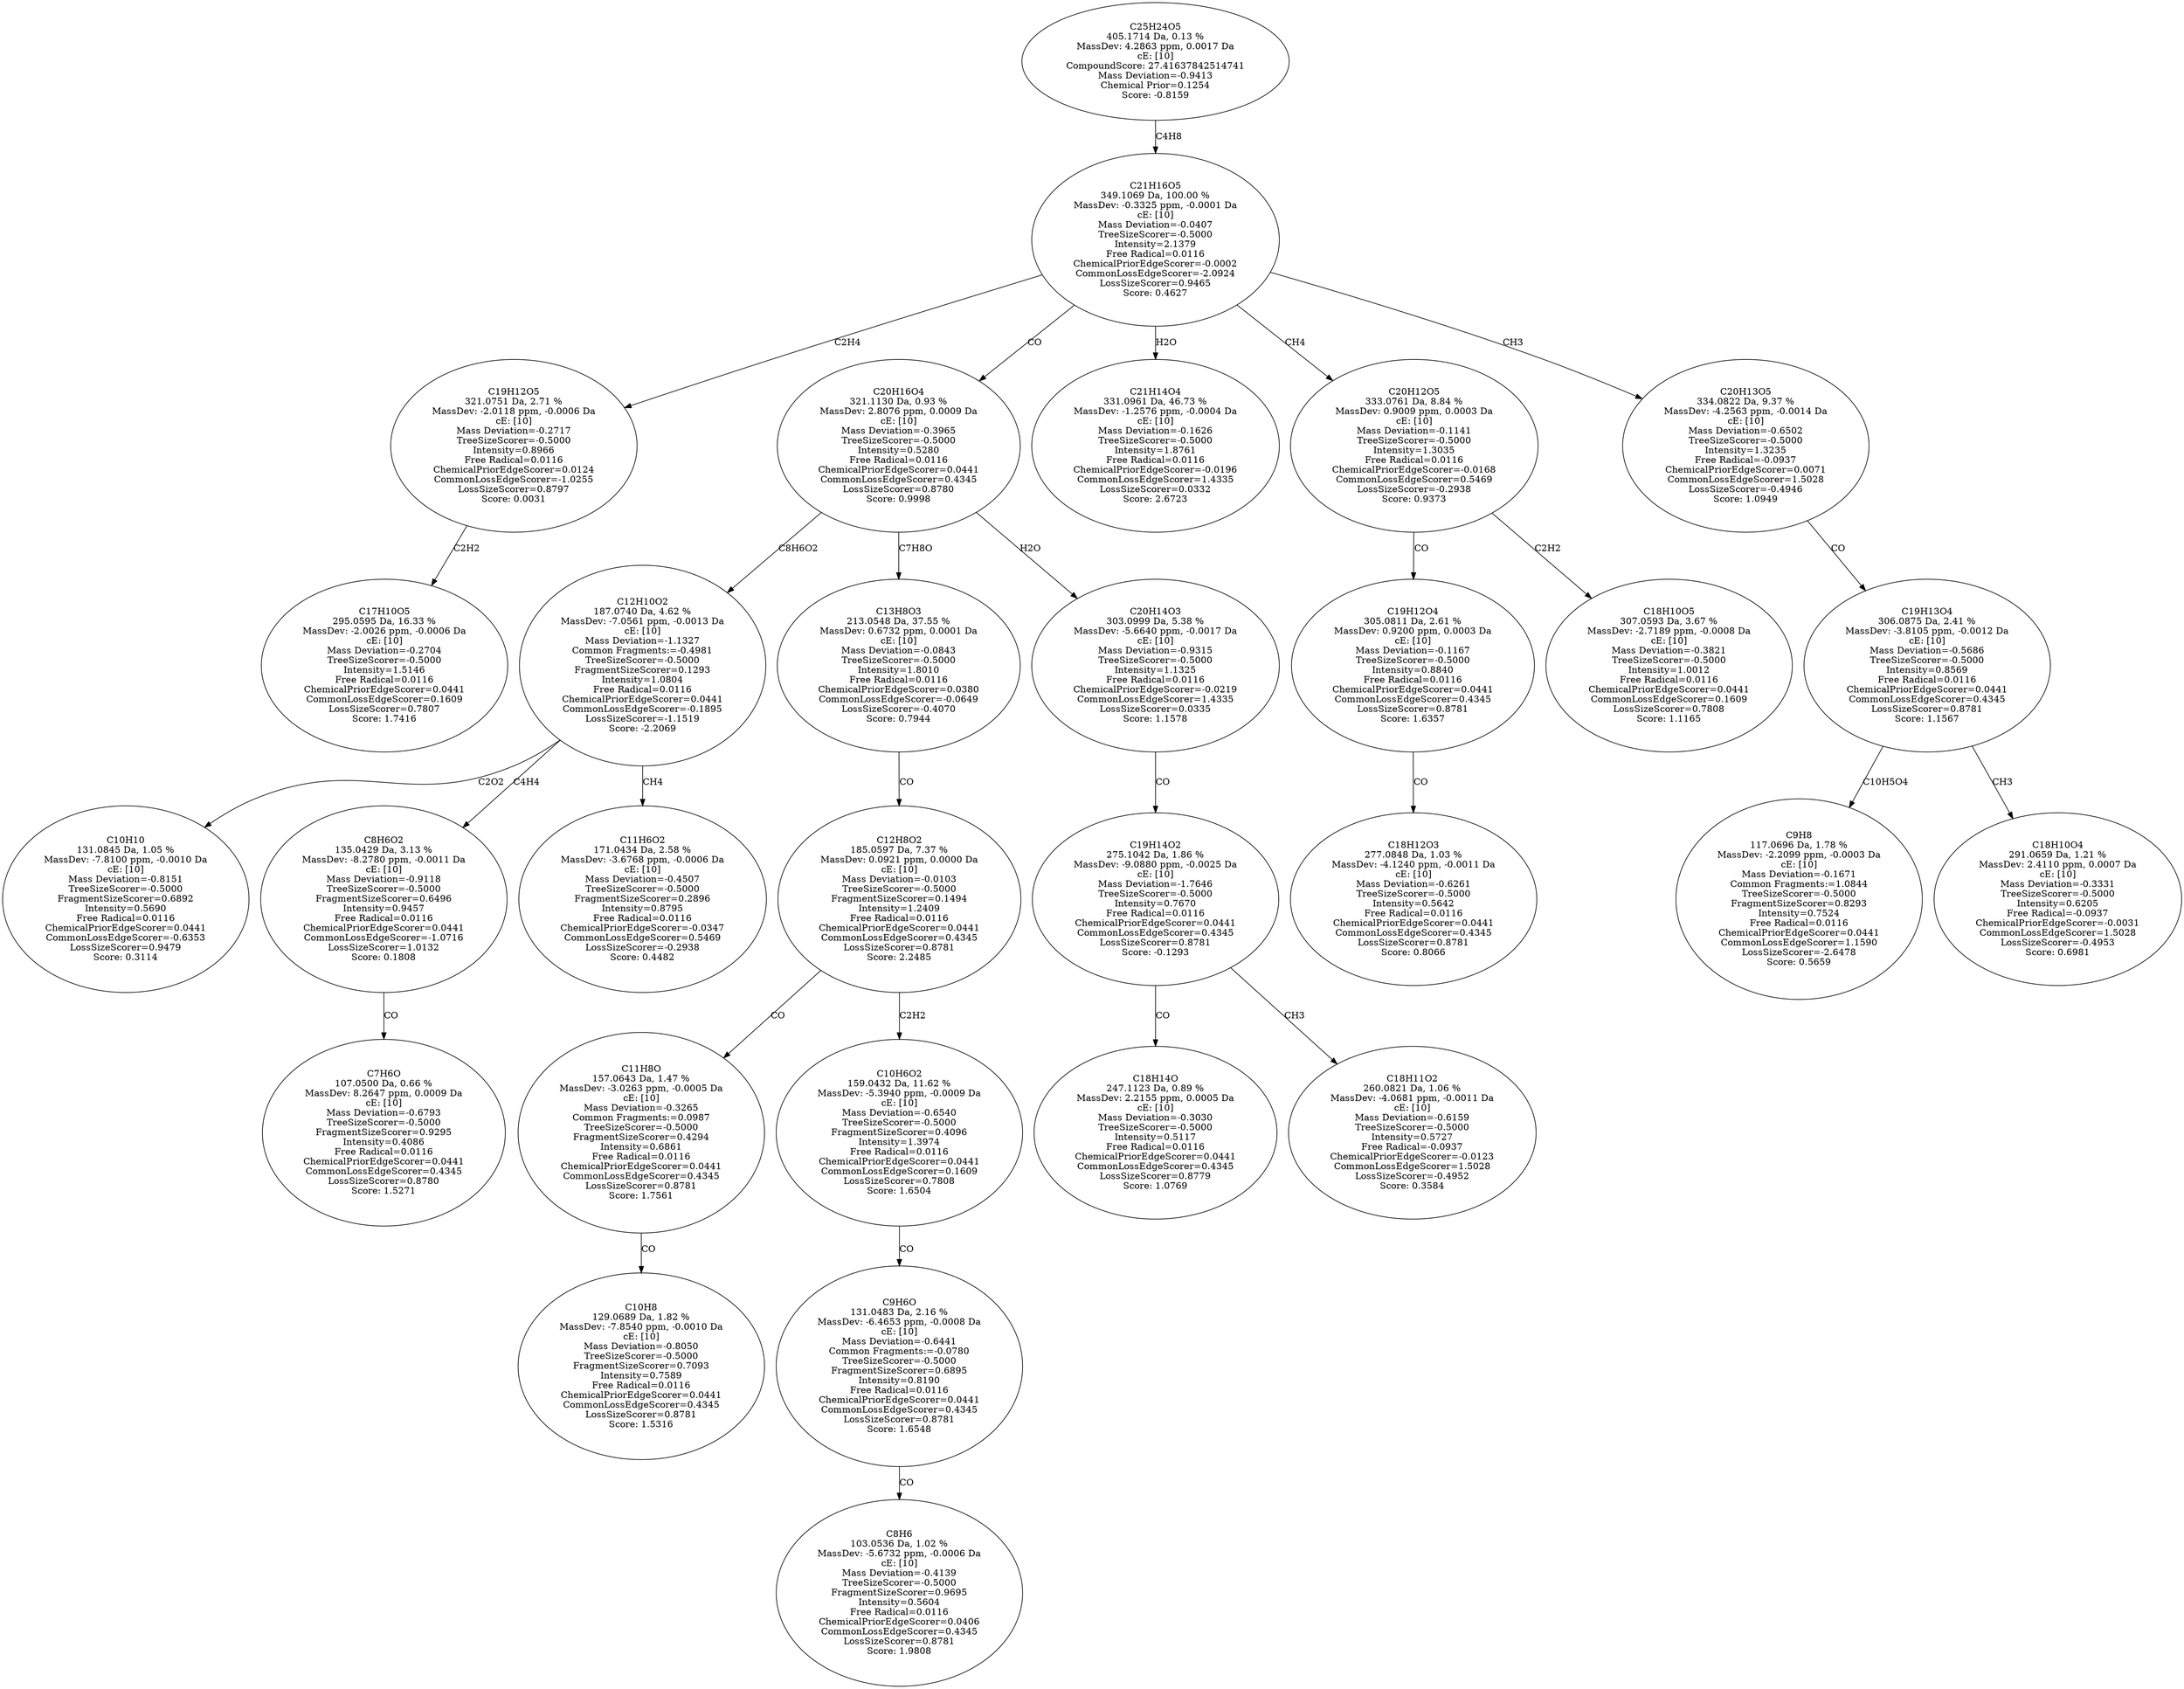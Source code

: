 strict digraph {
v1 [label="C17H10O5\n295.0595 Da, 16.33 %\nMassDev: -2.0026 ppm, -0.0006 Da\ncE: [10]\nMass Deviation=-0.2704\nTreeSizeScorer=-0.5000\nIntensity=1.5146\nFree Radical=0.0116\nChemicalPriorEdgeScorer=0.0441\nCommonLossEdgeScorer=0.1609\nLossSizeScorer=0.7807\nScore: 1.7416"];
v2 [label="C19H12O5\n321.0751 Da, 2.71 %\nMassDev: -2.0118 ppm, -0.0006 Da\ncE: [10]\nMass Deviation=-0.2717\nTreeSizeScorer=-0.5000\nIntensity=0.8966\nFree Radical=0.0116\nChemicalPriorEdgeScorer=0.0124\nCommonLossEdgeScorer=-1.0255\nLossSizeScorer=0.8797\nScore: 0.0031"];
v3 [label="C10H10\n131.0845 Da, 1.05 %\nMassDev: -7.8100 ppm, -0.0010 Da\ncE: [10]\nMass Deviation=-0.8151\nTreeSizeScorer=-0.5000\nFragmentSizeScorer=0.6892\nIntensity=0.5690\nFree Radical=0.0116\nChemicalPriorEdgeScorer=0.0441\nCommonLossEdgeScorer=-0.6353\nLossSizeScorer=0.9479\nScore: 0.3114"];
v4 [label="C7H6O\n107.0500 Da, 0.66 %\nMassDev: 8.2647 ppm, 0.0009 Da\ncE: [10]\nMass Deviation=-0.6793\nTreeSizeScorer=-0.5000\nFragmentSizeScorer=0.9295\nIntensity=0.4086\nFree Radical=0.0116\nChemicalPriorEdgeScorer=0.0441\nCommonLossEdgeScorer=0.4345\nLossSizeScorer=0.8780\nScore: 1.5271"];
v5 [label="C8H6O2\n135.0429 Da, 3.13 %\nMassDev: -8.2780 ppm, -0.0011 Da\ncE: [10]\nMass Deviation=-0.9118\nTreeSizeScorer=-0.5000\nFragmentSizeScorer=0.6496\nIntensity=0.9457\nFree Radical=0.0116\nChemicalPriorEdgeScorer=0.0441\nCommonLossEdgeScorer=-1.0716\nLossSizeScorer=1.0132\nScore: 0.1808"];
v6 [label="C11H6O2\n171.0434 Da, 2.58 %\nMassDev: -3.6768 ppm, -0.0006 Da\ncE: [10]\nMass Deviation=-0.4507\nTreeSizeScorer=-0.5000\nFragmentSizeScorer=0.2896\nIntensity=0.8795\nFree Radical=0.0116\nChemicalPriorEdgeScorer=-0.0347\nCommonLossEdgeScorer=0.5469\nLossSizeScorer=-0.2938\nScore: 0.4482"];
v7 [label="C12H10O2\n187.0740 Da, 4.62 %\nMassDev: -7.0561 ppm, -0.0013 Da\ncE: [10]\nMass Deviation=-1.1327\nCommon Fragments:=-0.4981\nTreeSizeScorer=-0.5000\nFragmentSizeScorer=0.1293\nIntensity=1.0804\nFree Radical=0.0116\nChemicalPriorEdgeScorer=0.0441\nCommonLossEdgeScorer=-0.1895\nLossSizeScorer=-1.1519\nScore: -2.2069"];
v8 [label="C10H8\n129.0689 Da, 1.82 %\nMassDev: -7.8540 ppm, -0.0010 Da\ncE: [10]\nMass Deviation=-0.8050\nTreeSizeScorer=-0.5000\nFragmentSizeScorer=0.7093\nIntensity=0.7589\nFree Radical=0.0116\nChemicalPriorEdgeScorer=0.0441\nCommonLossEdgeScorer=0.4345\nLossSizeScorer=0.8781\nScore: 1.5316"];
v9 [label="C11H8O\n157.0643 Da, 1.47 %\nMassDev: -3.0263 ppm, -0.0005 Da\ncE: [10]\nMass Deviation=-0.3265\nCommon Fragments:=0.0987\nTreeSizeScorer=-0.5000\nFragmentSizeScorer=0.4294\nIntensity=0.6861\nFree Radical=0.0116\nChemicalPriorEdgeScorer=0.0441\nCommonLossEdgeScorer=0.4345\nLossSizeScorer=0.8781\nScore: 1.7561"];
v10 [label="C8H6\n103.0536 Da, 1.02 %\nMassDev: -5.6732 ppm, -0.0006 Da\ncE: [10]\nMass Deviation=-0.4139\nTreeSizeScorer=-0.5000\nFragmentSizeScorer=0.9695\nIntensity=0.5604\nFree Radical=0.0116\nChemicalPriorEdgeScorer=0.0406\nCommonLossEdgeScorer=0.4345\nLossSizeScorer=0.8781\nScore: 1.9808"];
v11 [label="C9H6O\n131.0483 Da, 2.16 %\nMassDev: -6.4653 ppm, -0.0008 Da\ncE: [10]\nMass Deviation=-0.6441\nCommon Fragments:=-0.0780\nTreeSizeScorer=-0.5000\nFragmentSizeScorer=0.6895\nIntensity=0.8190\nFree Radical=0.0116\nChemicalPriorEdgeScorer=0.0441\nCommonLossEdgeScorer=0.4345\nLossSizeScorer=0.8781\nScore: 1.6548"];
v12 [label="C10H6O2\n159.0432 Da, 11.62 %\nMassDev: -5.3940 ppm, -0.0009 Da\ncE: [10]\nMass Deviation=-0.6540\nTreeSizeScorer=-0.5000\nFragmentSizeScorer=0.4096\nIntensity=1.3974\nFree Radical=0.0116\nChemicalPriorEdgeScorer=0.0441\nCommonLossEdgeScorer=0.1609\nLossSizeScorer=0.7808\nScore: 1.6504"];
v13 [label="C12H8O2\n185.0597 Da, 7.37 %\nMassDev: 0.0921 ppm, 0.0000 Da\ncE: [10]\nMass Deviation=-0.0103\nTreeSizeScorer=-0.5000\nFragmentSizeScorer=0.1494\nIntensity=1.2409\nFree Radical=0.0116\nChemicalPriorEdgeScorer=0.0441\nCommonLossEdgeScorer=0.4345\nLossSizeScorer=0.8781\nScore: 2.2485"];
v14 [label="C13H8O3\n213.0548 Da, 37.55 %\nMassDev: 0.6732 ppm, 0.0001 Da\ncE: [10]\nMass Deviation=-0.0843\nTreeSizeScorer=-0.5000\nIntensity=1.8010\nFree Radical=0.0116\nChemicalPriorEdgeScorer=0.0380\nCommonLossEdgeScorer=-0.0649\nLossSizeScorer=-0.4070\nScore: 0.7944"];
v15 [label="C18H14O\n247.1123 Da, 0.89 %\nMassDev: 2.2155 ppm, 0.0005 Da\ncE: [10]\nMass Deviation=-0.3030\nTreeSizeScorer=-0.5000\nIntensity=0.5117\nFree Radical=0.0116\nChemicalPriorEdgeScorer=0.0441\nCommonLossEdgeScorer=0.4345\nLossSizeScorer=0.8779\nScore: 1.0769"];
v16 [label="C18H11O2\n260.0821 Da, 1.06 %\nMassDev: -4.0681 ppm, -0.0011 Da\ncE: [10]\nMass Deviation=-0.6159\nTreeSizeScorer=-0.5000\nIntensity=0.5727\nFree Radical=-0.0937\nChemicalPriorEdgeScorer=-0.0123\nCommonLossEdgeScorer=1.5028\nLossSizeScorer=-0.4952\nScore: 0.3584"];
v17 [label="C19H14O2\n275.1042 Da, 1.86 %\nMassDev: -9.0880 ppm, -0.0025 Da\ncE: [10]\nMass Deviation=-1.7646\nTreeSizeScorer=-0.5000\nIntensity=0.7670\nFree Radical=0.0116\nChemicalPriorEdgeScorer=0.0441\nCommonLossEdgeScorer=0.4345\nLossSizeScorer=0.8781\nScore: -0.1293"];
v18 [label="C20H14O3\n303.0999 Da, 5.38 %\nMassDev: -5.6640 ppm, -0.0017 Da\ncE: [10]\nMass Deviation=-0.9315\nTreeSizeScorer=-0.5000\nIntensity=1.1325\nFree Radical=0.0116\nChemicalPriorEdgeScorer=-0.0219\nCommonLossEdgeScorer=1.4335\nLossSizeScorer=0.0335\nScore: 1.1578"];
v19 [label="C20H16O4\n321.1130 Da, 0.93 %\nMassDev: 2.8076 ppm, 0.0009 Da\ncE: [10]\nMass Deviation=-0.3965\nTreeSizeScorer=-0.5000\nIntensity=0.5280\nFree Radical=0.0116\nChemicalPriorEdgeScorer=0.0441\nCommonLossEdgeScorer=0.4345\nLossSizeScorer=0.8780\nScore: 0.9998"];
v20 [label="C21H14O4\n331.0961 Da, 46.73 %\nMassDev: -1.2576 ppm, -0.0004 Da\ncE: [10]\nMass Deviation=-0.1626\nTreeSizeScorer=-0.5000\nIntensity=1.8761\nFree Radical=0.0116\nChemicalPriorEdgeScorer=-0.0196\nCommonLossEdgeScorer=1.4335\nLossSizeScorer=0.0332\nScore: 2.6723"];
v21 [label="C18H12O3\n277.0848 Da, 1.03 %\nMassDev: -4.1240 ppm, -0.0011 Da\ncE: [10]\nMass Deviation=-0.6261\nTreeSizeScorer=-0.5000\nIntensity=0.5642\nFree Radical=0.0116\nChemicalPriorEdgeScorer=0.0441\nCommonLossEdgeScorer=0.4345\nLossSizeScorer=0.8781\nScore: 0.8066"];
v22 [label="C19H12O4\n305.0811 Da, 2.61 %\nMassDev: 0.9200 ppm, 0.0003 Da\ncE: [10]\nMass Deviation=-0.1167\nTreeSizeScorer=-0.5000\nIntensity=0.8840\nFree Radical=0.0116\nChemicalPriorEdgeScorer=0.0441\nCommonLossEdgeScorer=0.4345\nLossSizeScorer=0.8781\nScore: 1.6357"];
v23 [label="C18H10O5\n307.0593 Da, 3.67 %\nMassDev: -2.7189 ppm, -0.0008 Da\ncE: [10]\nMass Deviation=-0.3821\nTreeSizeScorer=-0.5000\nIntensity=1.0012\nFree Radical=0.0116\nChemicalPriorEdgeScorer=0.0441\nCommonLossEdgeScorer=0.1609\nLossSizeScorer=0.7808\nScore: 1.1165"];
v24 [label="C20H12O5\n333.0761 Da, 8.84 %\nMassDev: 0.9009 ppm, 0.0003 Da\ncE: [10]\nMass Deviation=-0.1141\nTreeSizeScorer=-0.5000\nIntensity=1.3035\nFree Radical=0.0116\nChemicalPriorEdgeScorer=-0.0168\nCommonLossEdgeScorer=0.5469\nLossSizeScorer=-0.2938\nScore: 0.9373"];
v25 [label="C9H8\n117.0696 Da, 1.78 %\nMassDev: -2.2099 ppm, -0.0003 Da\ncE: [10]\nMass Deviation=-0.1671\nCommon Fragments:=1.0844\nTreeSizeScorer=-0.5000\nFragmentSizeScorer=0.8293\nIntensity=0.7524\nFree Radical=0.0116\nChemicalPriorEdgeScorer=0.0441\nCommonLossEdgeScorer=1.1590\nLossSizeScorer=-2.6478\nScore: 0.5659"];
v26 [label="C18H10O4\n291.0659 Da, 1.21 %\nMassDev: 2.4110 ppm, 0.0007 Da\ncE: [10]\nMass Deviation=-0.3331\nTreeSizeScorer=-0.5000\nIntensity=0.6205\nFree Radical=-0.0937\nChemicalPriorEdgeScorer=-0.0031\nCommonLossEdgeScorer=1.5028\nLossSizeScorer=-0.4953\nScore: 0.6981"];
v27 [label="C19H13O4\n306.0875 Da, 2.41 %\nMassDev: -3.8105 ppm, -0.0012 Da\ncE: [10]\nMass Deviation=-0.5686\nTreeSizeScorer=-0.5000\nIntensity=0.8569\nFree Radical=0.0116\nChemicalPriorEdgeScorer=0.0441\nCommonLossEdgeScorer=0.4345\nLossSizeScorer=0.8781\nScore: 1.1567"];
v28 [label="C20H13O5\n334.0822 Da, 9.37 %\nMassDev: -4.2563 ppm, -0.0014 Da\ncE: [10]\nMass Deviation=-0.6502\nTreeSizeScorer=-0.5000\nIntensity=1.3235\nFree Radical=-0.0937\nChemicalPriorEdgeScorer=0.0071\nCommonLossEdgeScorer=1.5028\nLossSizeScorer=-0.4946\nScore: 1.0949"];
v29 [label="C21H16O5\n349.1069 Da, 100.00 %\nMassDev: -0.3325 ppm, -0.0001 Da\ncE: [10]\nMass Deviation=-0.0407\nTreeSizeScorer=-0.5000\nIntensity=2.1379\nFree Radical=0.0116\nChemicalPriorEdgeScorer=-0.0002\nCommonLossEdgeScorer=-2.0924\nLossSizeScorer=0.9465\nScore: 0.4627"];
v30 [label="C25H24O5\n405.1714 Da, 0.13 %\nMassDev: 4.2863 ppm, 0.0017 Da\ncE: [10]\nCompoundScore: 27.41637842514741\nMass Deviation=-0.9413\nChemical Prior=0.1254\nScore: -0.8159"];
v2 -> v1 [label="C2H2"];
v29 -> v2 [label="C2H4"];
v7 -> v3 [label="C2O2"];
v5 -> v4 [label="CO"];
v7 -> v5 [label="C4H4"];
v7 -> v6 [label="CH4"];
v19 -> v7 [label="C8H6O2"];
v9 -> v8 [label="CO"];
v13 -> v9 [label="CO"];
v11 -> v10 [label="CO"];
v12 -> v11 [label="CO"];
v13 -> v12 [label="C2H2"];
v14 -> v13 [label="CO"];
v19 -> v14 [label="C7H8O"];
v17 -> v15 [label="CO"];
v17 -> v16 [label="CH3"];
v18 -> v17 [label="CO"];
v19 -> v18 [label="H2O"];
v29 -> v19 [label="CO"];
v29 -> v20 [label="H2O"];
v22 -> v21 [label="CO"];
v24 -> v22 [label="CO"];
v24 -> v23 [label="C2H2"];
v29 -> v24 [label="CH4"];
v27 -> v25 [label="C10H5O4"];
v27 -> v26 [label="CH3"];
v28 -> v27 [label="CO"];
v29 -> v28 [label="CH3"];
v30 -> v29 [label="C4H8"];
}